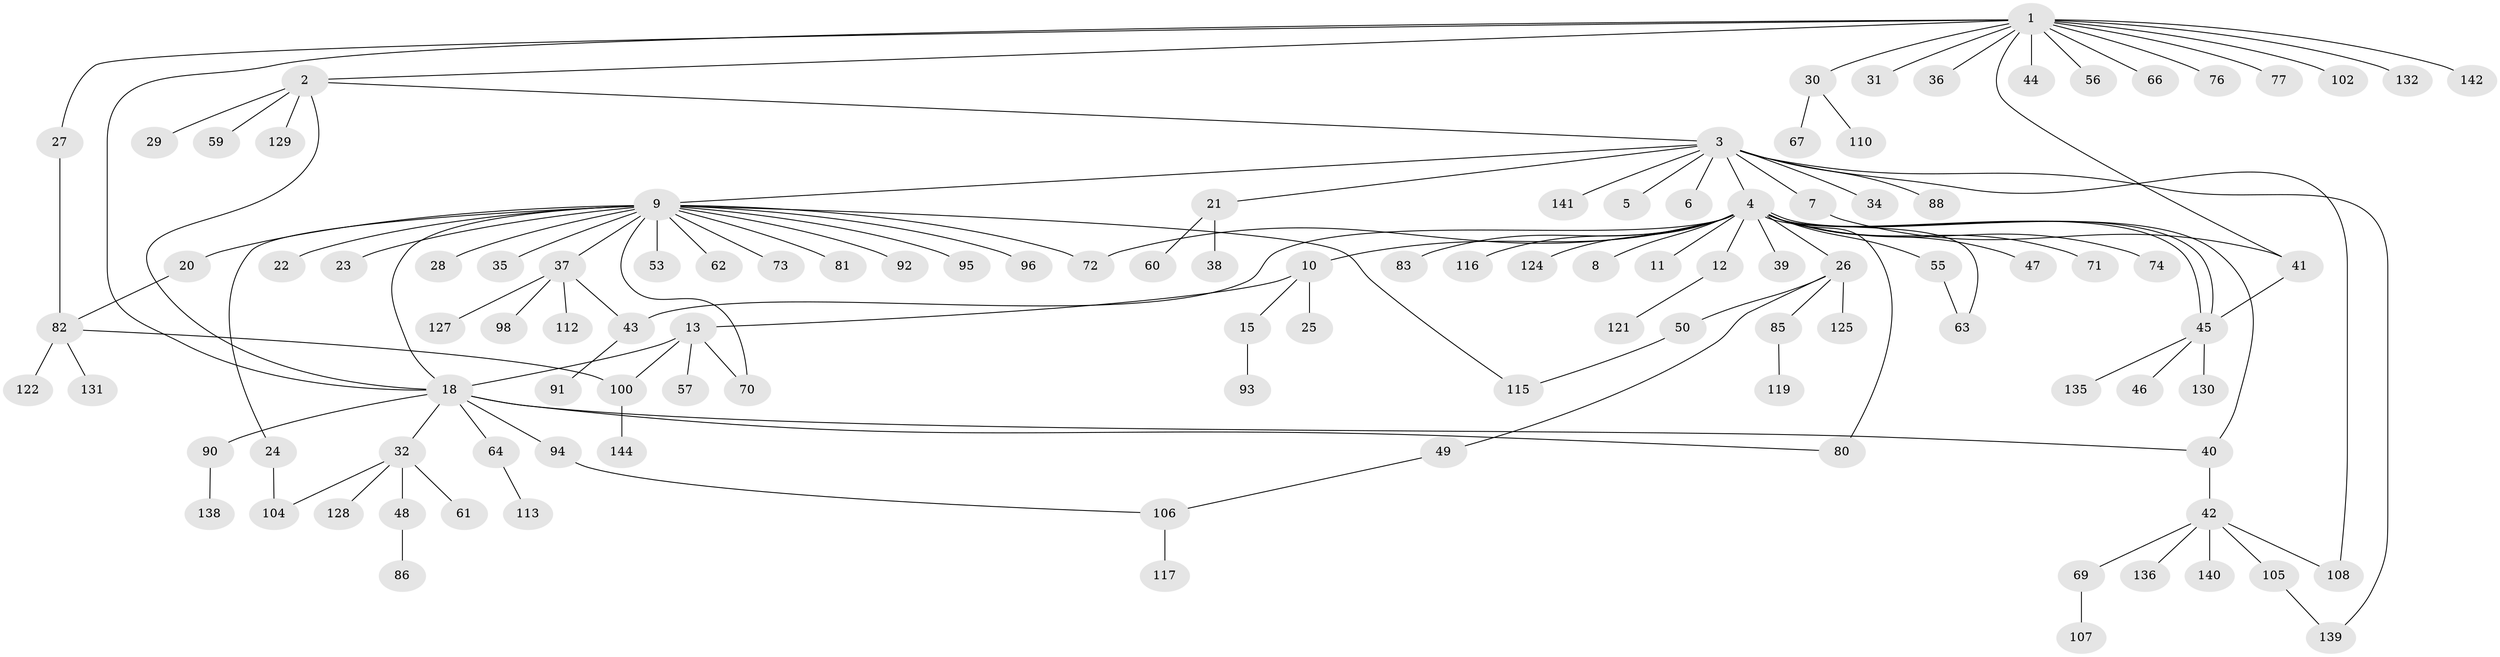 // Generated by graph-tools (version 1.1) at 2025/23/03/03/25 07:23:50]
// undirected, 112 vertices, 130 edges
graph export_dot {
graph [start="1"]
  node [color=gray90,style=filled];
  1 [super="+14"];
  2 [super="+137"];
  3 [super="+17"];
  4 [super="+109"];
  5;
  6;
  7;
  8 [super="+51"];
  9 [super="+16"];
  10 [super="+87"];
  11;
  12;
  13 [super="+123"];
  15 [super="+19"];
  18 [super="+65"];
  20;
  21 [super="+143"];
  22;
  23;
  24 [super="+68"];
  25;
  26 [super="+33"];
  27;
  28;
  29;
  30;
  31;
  32 [super="+58"];
  34;
  35;
  36;
  37 [super="+79"];
  38;
  39;
  40 [super="+97"];
  41 [super="+54"];
  42 [super="+84"];
  43 [super="+120"];
  44;
  45 [super="+75"];
  46 [super="+89"];
  47 [super="+52"];
  48;
  49 [super="+133"];
  50;
  53;
  55;
  56;
  57;
  59;
  60;
  61;
  62 [super="+111"];
  63 [super="+101"];
  64 [super="+118"];
  66;
  67;
  69 [super="+78"];
  70;
  71;
  72;
  73;
  74;
  76;
  77;
  80;
  81;
  82 [super="+126"];
  83;
  85;
  86;
  88;
  90 [super="+99"];
  91;
  92;
  93;
  94 [super="+134"];
  95;
  96;
  98;
  100 [super="+103"];
  102 [super="+114"];
  104;
  105;
  106;
  107;
  108;
  110;
  112;
  113;
  115;
  116;
  117;
  119;
  121;
  122;
  124;
  125;
  127;
  128;
  129;
  130;
  131;
  132;
  135;
  136;
  138;
  139;
  140;
  141;
  142;
  144;
  1 -- 2;
  1 -- 30;
  1 -- 31;
  1 -- 41;
  1 -- 44;
  1 -- 76;
  1 -- 132;
  1 -- 142;
  1 -- 66;
  1 -- 36;
  1 -- 102;
  1 -- 77;
  1 -- 18;
  1 -- 56;
  1 -- 27;
  2 -- 3;
  2 -- 29;
  2 -- 59;
  2 -- 129;
  2 -- 18;
  3 -- 4;
  3 -- 5;
  3 -- 6;
  3 -- 7;
  3 -- 9;
  3 -- 34;
  3 -- 88;
  3 -- 108;
  3 -- 139;
  3 -- 141;
  3 -- 21;
  4 -- 8;
  4 -- 10;
  4 -- 11;
  4 -- 12;
  4 -- 26;
  4 -- 39;
  4 -- 40;
  4 -- 43;
  4 -- 45;
  4 -- 45;
  4 -- 47;
  4 -- 55;
  4 -- 63;
  4 -- 71;
  4 -- 72;
  4 -- 74;
  4 -- 80;
  4 -- 83;
  4 -- 116;
  4 -- 124;
  7 -- 41;
  9 -- 20;
  9 -- 22;
  9 -- 28;
  9 -- 35;
  9 -- 53;
  9 -- 70;
  9 -- 72;
  9 -- 73;
  9 -- 81;
  9 -- 92;
  9 -- 96;
  9 -- 37;
  9 -- 18;
  9 -- 115;
  9 -- 23;
  9 -- 24;
  9 -- 62;
  9 -- 95;
  10 -- 13;
  10 -- 15;
  10 -- 25;
  12 -- 121;
  13 -- 18;
  13 -- 57;
  13 -- 70;
  13 -- 100;
  15 -- 93;
  18 -- 32;
  18 -- 40;
  18 -- 64;
  18 -- 80;
  18 -- 90;
  18 -- 94;
  20 -- 82;
  21 -- 38;
  21 -- 60;
  24 -- 104;
  26 -- 49;
  26 -- 50;
  26 -- 85;
  26 -- 125;
  27 -- 82;
  30 -- 67;
  30 -- 110;
  32 -- 48;
  32 -- 61;
  32 -- 104;
  32 -- 128;
  37 -- 98;
  37 -- 127;
  37 -- 112;
  37 -- 43;
  40 -- 42;
  41 -- 45;
  42 -- 69;
  42 -- 136;
  42 -- 105;
  42 -- 108;
  42 -- 140;
  43 -- 91;
  45 -- 46;
  45 -- 130;
  45 -- 135;
  48 -- 86;
  49 -- 106;
  50 -- 115;
  55 -- 63;
  64 -- 113;
  69 -- 107;
  82 -- 100;
  82 -- 122;
  82 -- 131;
  85 -- 119;
  90 -- 138;
  94 -- 106;
  100 -- 144;
  105 -- 139;
  106 -- 117;
}
